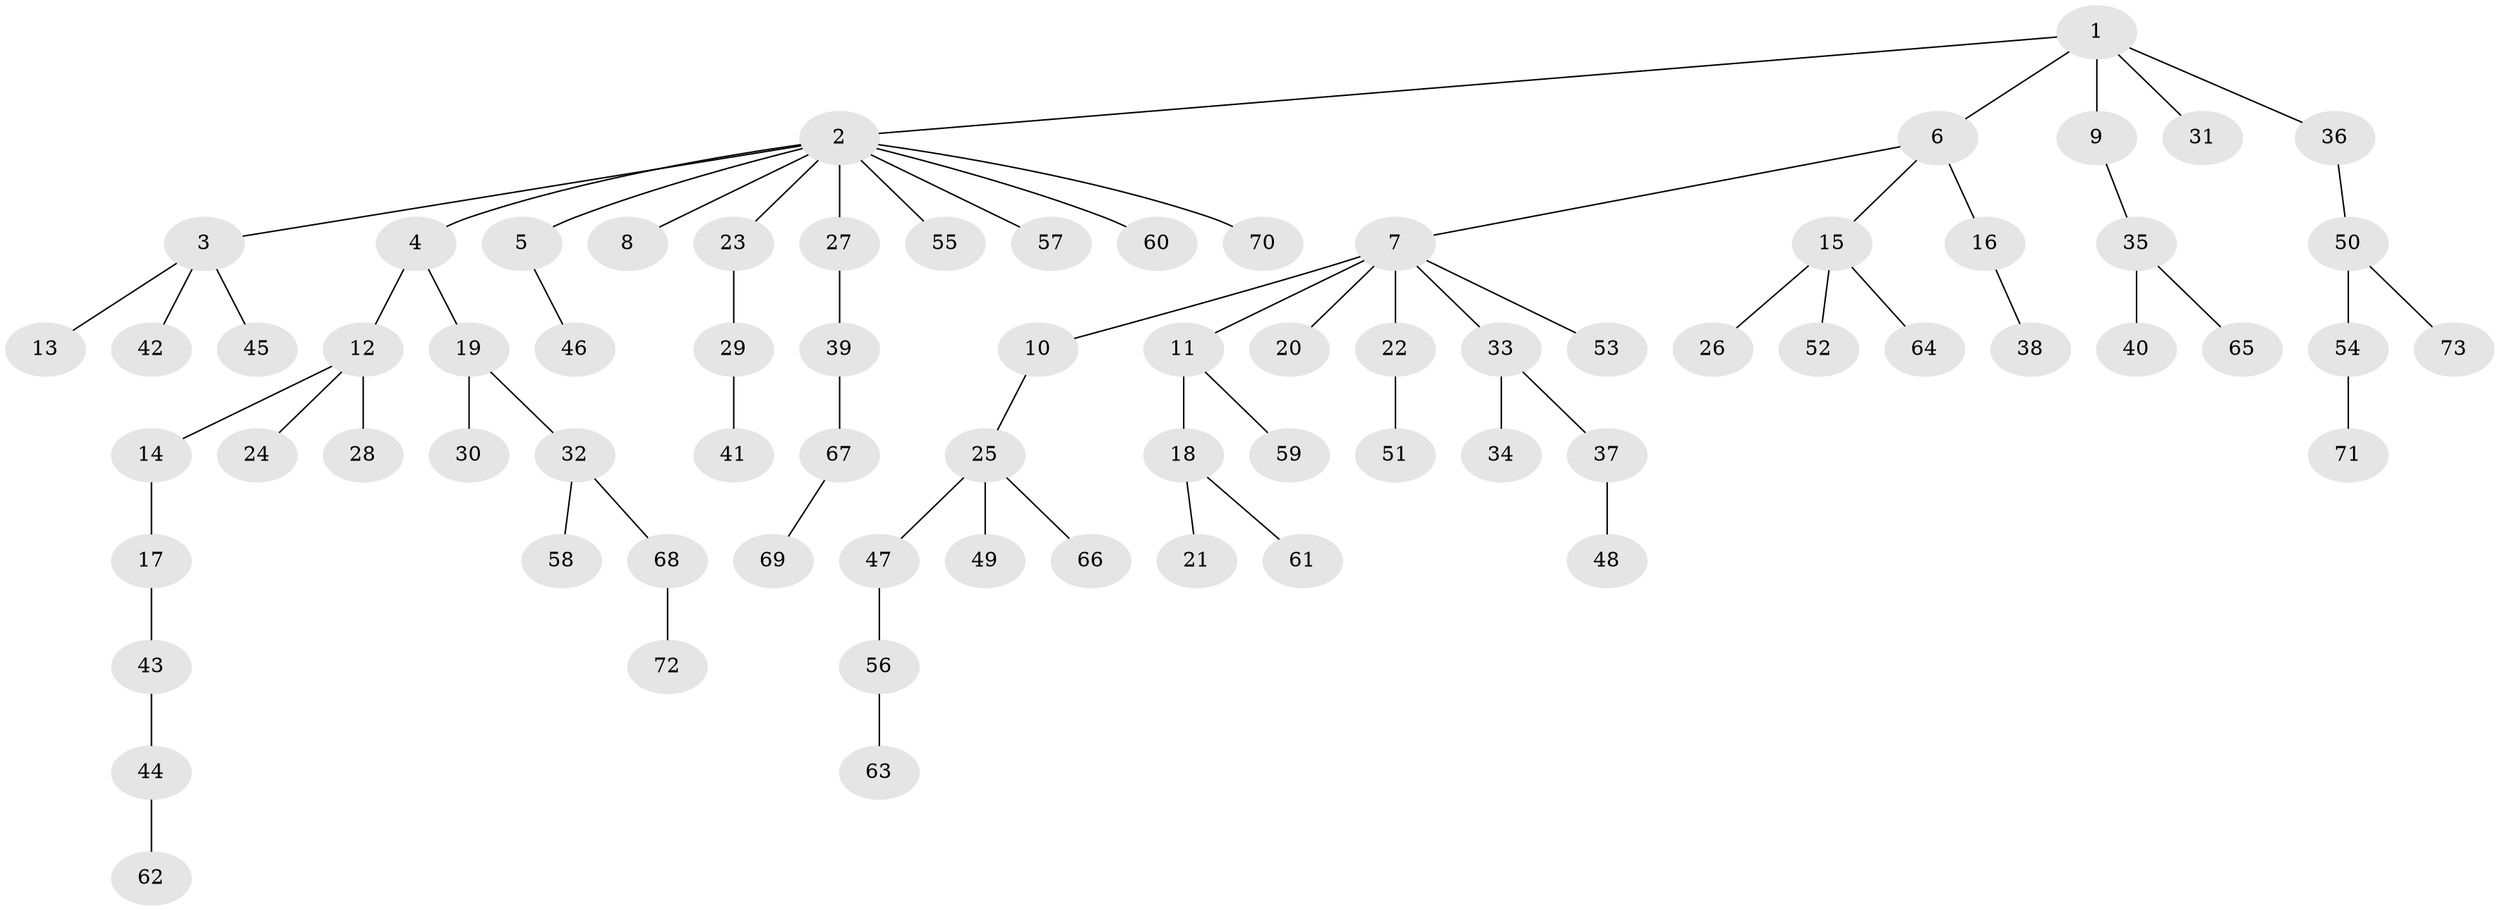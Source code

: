 // coarse degree distribution, {1: 0.7142857142857143, 2: 0.23809523809523808, 15: 0.047619047619047616}
// Generated by graph-tools (version 1.1) at 2025/56/03/04/25 21:56:25]
// undirected, 73 vertices, 72 edges
graph export_dot {
graph [start="1"]
  node [color=gray90,style=filled];
  1;
  2;
  3;
  4;
  5;
  6;
  7;
  8;
  9;
  10;
  11;
  12;
  13;
  14;
  15;
  16;
  17;
  18;
  19;
  20;
  21;
  22;
  23;
  24;
  25;
  26;
  27;
  28;
  29;
  30;
  31;
  32;
  33;
  34;
  35;
  36;
  37;
  38;
  39;
  40;
  41;
  42;
  43;
  44;
  45;
  46;
  47;
  48;
  49;
  50;
  51;
  52;
  53;
  54;
  55;
  56;
  57;
  58;
  59;
  60;
  61;
  62;
  63;
  64;
  65;
  66;
  67;
  68;
  69;
  70;
  71;
  72;
  73;
  1 -- 2;
  1 -- 6;
  1 -- 9;
  1 -- 31;
  1 -- 36;
  2 -- 3;
  2 -- 4;
  2 -- 5;
  2 -- 8;
  2 -- 23;
  2 -- 27;
  2 -- 55;
  2 -- 57;
  2 -- 60;
  2 -- 70;
  3 -- 13;
  3 -- 42;
  3 -- 45;
  4 -- 12;
  4 -- 19;
  5 -- 46;
  6 -- 7;
  6 -- 15;
  6 -- 16;
  7 -- 10;
  7 -- 11;
  7 -- 20;
  7 -- 22;
  7 -- 33;
  7 -- 53;
  9 -- 35;
  10 -- 25;
  11 -- 18;
  11 -- 59;
  12 -- 14;
  12 -- 24;
  12 -- 28;
  14 -- 17;
  15 -- 26;
  15 -- 52;
  15 -- 64;
  16 -- 38;
  17 -- 43;
  18 -- 21;
  18 -- 61;
  19 -- 30;
  19 -- 32;
  22 -- 51;
  23 -- 29;
  25 -- 47;
  25 -- 49;
  25 -- 66;
  27 -- 39;
  29 -- 41;
  32 -- 58;
  32 -- 68;
  33 -- 34;
  33 -- 37;
  35 -- 40;
  35 -- 65;
  36 -- 50;
  37 -- 48;
  39 -- 67;
  43 -- 44;
  44 -- 62;
  47 -- 56;
  50 -- 54;
  50 -- 73;
  54 -- 71;
  56 -- 63;
  67 -- 69;
  68 -- 72;
}
